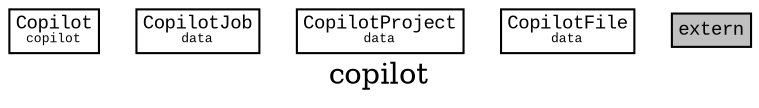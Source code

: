 digraph {
label="copilot";
rankdir="BT";
dpi=600;
ratio="auto";
size="11,16";
margin=0;



// Nodes
Copilot [shape=plain, label=<<table border="0" cellborder="1" cellspacing="0"><tr><td bgcolor="white"><FONT face="Courier New"  POINT-SIZE="9" >Copilot</FONT><br/><FONT face="Courier New"  POINT-SIZE="6" >copilot</FONT></td></tr></table>>]
CopilotJob [shape=plain, label=<<table border="0" cellborder="1" cellspacing="0"><tr><td bgcolor="white"><FONT face="Courier New"  POINT-SIZE="9" >CopilotJob</FONT><br/><FONT face="Courier New"  POINT-SIZE="6" >data</FONT></td></tr></table>>]
CopilotProject [shape=plain, label=<<table border="0" cellborder="1" cellspacing="0"><tr><td bgcolor="white"><FONT face="Courier New"  POINT-SIZE="9" >CopilotProject</FONT><br/><FONT face="Courier New"  POINT-SIZE="6" >data</FONT></td></tr></table>>]
CopilotFile [shape=plain, label=<<table border="0" cellborder="1" cellspacing="0"><tr><td bgcolor="white"><FONT face="Courier New"  POINT-SIZE="9" >CopilotFile</FONT><br/><FONT face="Courier New"  POINT-SIZE="6" >data</FONT></td></tr></table>>]
extern [shape=plain, label=<<table border="0" cellborder="1" cellspacing="0"><tr><td bgcolor="gray"><FONT face="Courier New"  POINT-SIZE="9" >extern</FONT></td></tr></table>>]

// Edges

}
